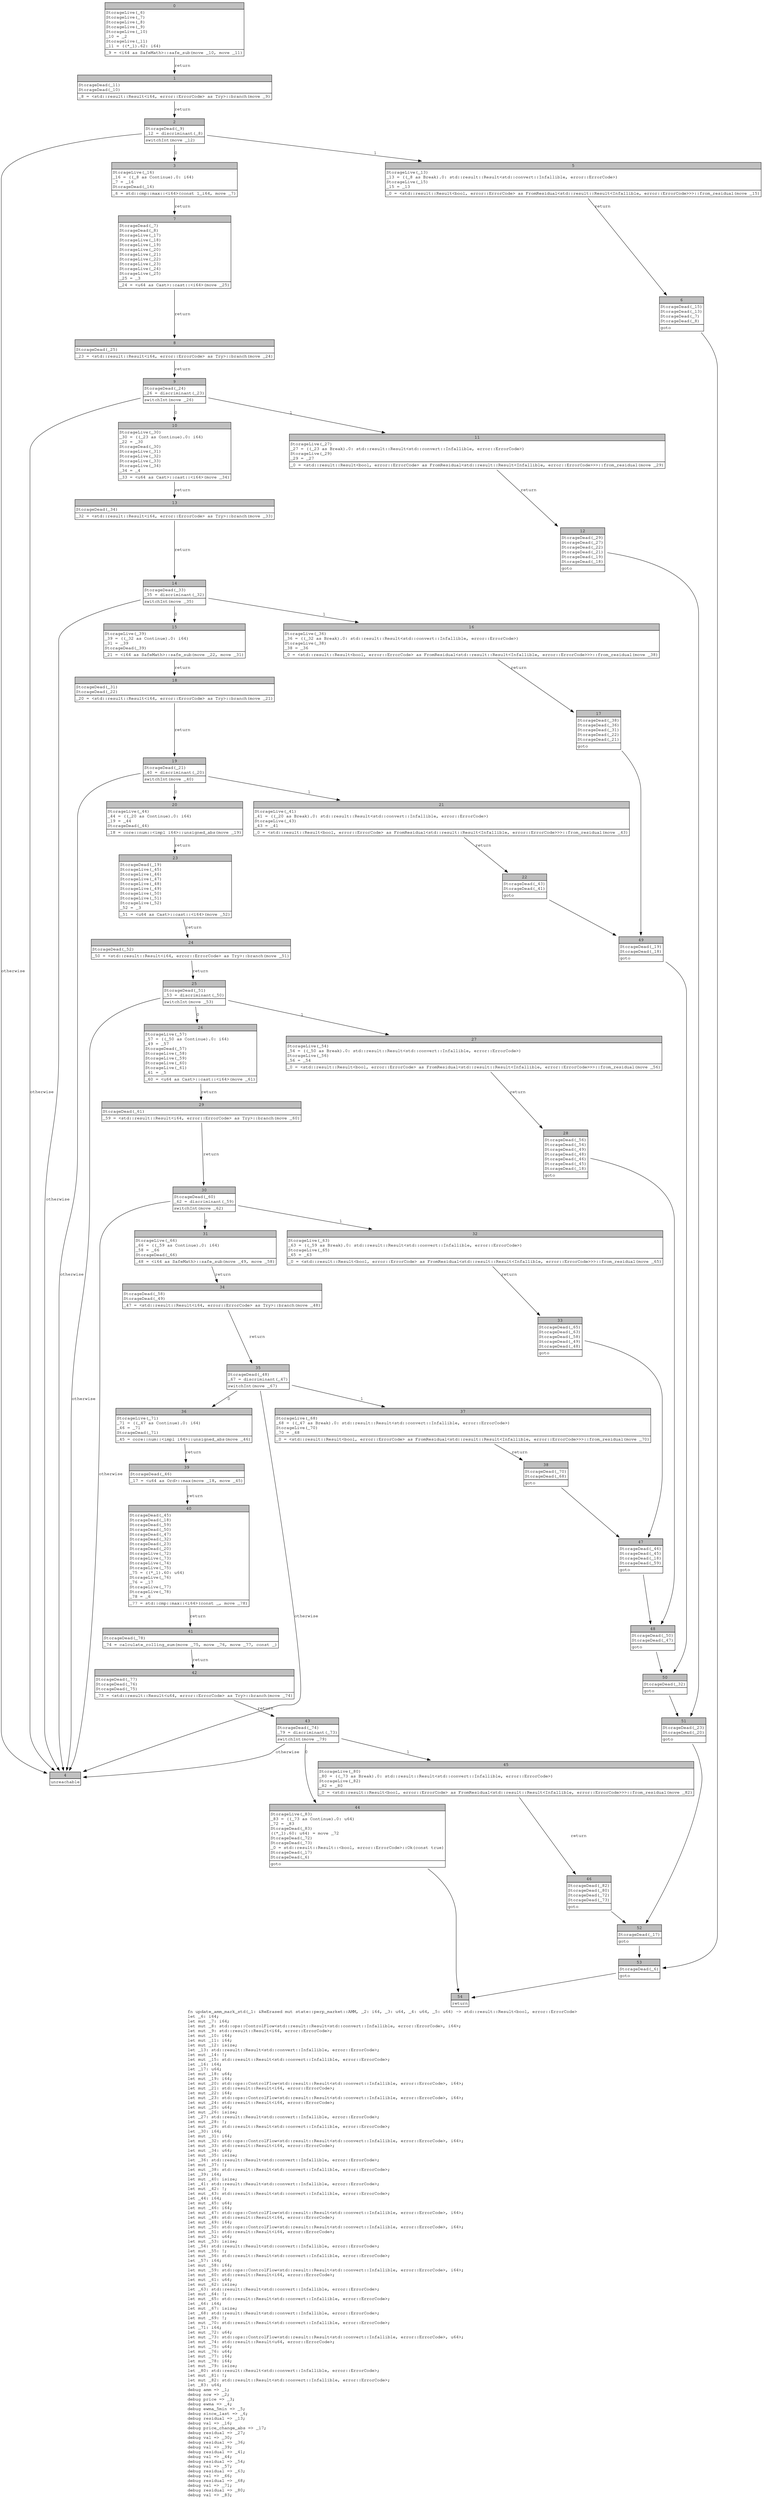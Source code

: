 digraph Mir_0_1802 {
    graph [fontname="Courier, monospace"];
    node [fontname="Courier, monospace"];
    edge [fontname="Courier, monospace"];
    label=<fn update_amm_mark_std(_1: &amp;ReErased mut state::perp_market::AMM, _2: i64, _3: u64, _4: u64, _5: u64) -&gt; std::result::Result&lt;bool, error::ErrorCode&gt;<br align="left"/>let _6: i64;<br align="left"/>let mut _7: i64;<br align="left"/>let mut _8: std::ops::ControlFlow&lt;std::result::Result&lt;std::convert::Infallible, error::ErrorCode&gt;, i64&gt;;<br align="left"/>let mut _9: std::result::Result&lt;i64, error::ErrorCode&gt;;<br align="left"/>let mut _10: i64;<br align="left"/>let mut _11: i64;<br align="left"/>let mut _12: isize;<br align="left"/>let _13: std::result::Result&lt;std::convert::Infallible, error::ErrorCode&gt;;<br align="left"/>let mut _14: !;<br align="left"/>let mut _15: std::result::Result&lt;std::convert::Infallible, error::ErrorCode&gt;;<br align="left"/>let _16: i64;<br align="left"/>let _17: u64;<br align="left"/>let mut _18: u64;<br align="left"/>let mut _19: i64;<br align="left"/>let mut _20: std::ops::ControlFlow&lt;std::result::Result&lt;std::convert::Infallible, error::ErrorCode&gt;, i64&gt;;<br align="left"/>let mut _21: std::result::Result&lt;i64, error::ErrorCode&gt;;<br align="left"/>let mut _22: i64;<br align="left"/>let mut _23: std::ops::ControlFlow&lt;std::result::Result&lt;std::convert::Infallible, error::ErrorCode&gt;, i64&gt;;<br align="left"/>let mut _24: std::result::Result&lt;i64, error::ErrorCode&gt;;<br align="left"/>let mut _25: u64;<br align="left"/>let mut _26: isize;<br align="left"/>let _27: std::result::Result&lt;std::convert::Infallible, error::ErrorCode&gt;;<br align="left"/>let mut _28: !;<br align="left"/>let mut _29: std::result::Result&lt;std::convert::Infallible, error::ErrorCode&gt;;<br align="left"/>let _30: i64;<br align="left"/>let mut _31: i64;<br align="left"/>let mut _32: std::ops::ControlFlow&lt;std::result::Result&lt;std::convert::Infallible, error::ErrorCode&gt;, i64&gt;;<br align="left"/>let mut _33: std::result::Result&lt;i64, error::ErrorCode&gt;;<br align="left"/>let mut _34: u64;<br align="left"/>let mut _35: isize;<br align="left"/>let _36: std::result::Result&lt;std::convert::Infallible, error::ErrorCode&gt;;<br align="left"/>let mut _37: !;<br align="left"/>let mut _38: std::result::Result&lt;std::convert::Infallible, error::ErrorCode&gt;;<br align="left"/>let _39: i64;<br align="left"/>let mut _40: isize;<br align="left"/>let _41: std::result::Result&lt;std::convert::Infallible, error::ErrorCode&gt;;<br align="left"/>let mut _42: !;<br align="left"/>let mut _43: std::result::Result&lt;std::convert::Infallible, error::ErrorCode&gt;;<br align="left"/>let _44: i64;<br align="left"/>let mut _45: u64;<br align="left"/>let mut _46: i64;<br align="left"/>let mut _47: std::ops::ControlFlow&lt;std::result::Result&lt;std::convert::Infallible, error::ErrorCode&gt;, i64&gt;;<br align="left"/>let mut _48: std::result::Result&lt;i64, error::ErrorCode&gt;;<br align="left"/>let mut _49: i64;<br align="left"/>let mut _50: std::ops::ControlFlow&lt;std::result::Result&lt;std::convert::Infallible, error::ErrorCode&gt;, i64&gt;;<br align="left"/>let mut _51: std::result::Result&lt;i64, error::ErrorCode&gt;;<br align="left"/>let mut _52: u64;<br align="left"/>let mut _53: isize;<br align="left"/>let _54: std::result::Result&lt;std::convert::Infallible, error::ErrorCode&gt;;<br align="left"/>let mut _55: !;<br align="left"/>let mut _56: std::result::Result&lt;std::convert::Infallible, error::ErrorCode&gt;;<br align="left"/>let _57: i64;<br align="left"/>let mut _58: i64;<br align="left"/>let mut _59: std::ops::ControlFlow&lt;std::result::Result&lt;std::convert::Infallible, error::ErrorCode&gt;, i64&gt;;<br align="left"/>let mut _60: std::result::Result&lt;i64, error::ErrorCode&gt;;<br align="left"/>let mut _61: u64;<br align="left"/>let mut _62: isize;<br align="left"/>let _63: std::result::Result&lt;std::convert::Infallible, error::ErrorCode&gt;;<br align="left"/>let mut _64: !;<br align="left"/>let mut _65: std::result::Result&lt;std::convert::Infallible, error::ErrorCode&gt;;<br align="left"/>let _66: i64;<br align="left"/>let mut _67: isize;<br align="left"/>let _68: std::result::Result&lt;std::convert::Infallible, error::ErrorCode&gt;;<br align="left"/>let mut _69: !;<br align="left"/>let mut _70: std::result::Result&lt;std::convert::Infallible, error::ErrorCode&gt;;<br align="left"/>let _71: i64;<br align="left"/>let mut _72: u64;<br align="left"/>let mut _73: std::ops::ControlFlow&lt;std::result::Result&lt;std::convert::Infallible, error::ErrorCode&gt;, u64&gt;;<br align="left"/>let mut _74: std::result::Result&lt;u64, error::ErrorCode&gt;;<br align="left"/>let mut _75: u64;<br align="left"/>let mut _76: u64;<br align="left"/>let mut _77: i64;<br align="left"/>let mut _78: i64;<br align="left"/>let mut _79: isize;<br align="left"/>let _80: std::result::Result&lt;std::convert::Infallible, error::ErrorCode&gt;;<br align="left"/>let mut _81: !;<br align="left"/>let mut _82: std::result::Result&lt;std::convert::Infallible, error::ErrorCode&gt;;<br align="left"/>let _83: u64;<br align="left"/>debug amm =&gt; _1;<br align="left"/>debug now =&gt; _2;<br align="left"/>debug price =&gt; _3;<br align="left"/>debug ewma =&gt; _4;<br align="left"/>debug ewma_5min =&gt; _5;<br align="left"/>debug since_last =&gt; _6;<br align="left"/>debug residual =&gt; _13;<br align="left"/>debug val =&gt; _16;<br align="left"/>debug price_change_abs =&gt; _17;<br align="left"/>debug residual =&gt; _27;<br align="left"/>debug val =&gt; _30;<br align="left"/>debug residual =&gt; _36;<br align="left"/>debug val =&gt; _39;<br align="left"/>debug residual =&gt; _41;<br align="left"/>debug val =&gt; _44;<br align="left"/>debug residual =&gt; _54;<br align="left"/>debug val =&gt; _57;<br align="left"/>debug residual =&gt; _63;<br align="left"/>debug val =&gt; _66;<br align="left"/>debug residual =&gt; _68;<br align="left"/>debug val =&gt; _71;<br align="left"/>debug residual =&gt; _80;<br align="left"/>debug val =&gt; _83;<br align="left"/>>;
    bb0__0_1802 [shape="none", label=<<table border="0" cellborder="1" cellspacing="0"><tr><td bgcolor="gray" align="center" colspan="1">0</td></tr><tr><td align="left" balign="left">StorageLive(_6)<br/>StorageLive(_7)<br/>StorageLive(_8)<br/>StorageLive(_9)<br/>StorageLive(_10)<br/>_10 = _2<br/>StorageLive(_11)<br/>_11 = ((*_1).62: i64)<br/></td></tr><tr><td align="left">_9 = &lt;i64 as SafeMath&gt;::safe_sub(move _10, move _11)</td></tr></table>>];
    bb1__0_1802 [shape="none", label=<<table border="0" cellborder="1" cellspacing="0"><tr><td bgcolor="gray" align="center" colspan="1">1</td></tr><tr><td align="left" balign="left">StorageDead(_11)<br/>StorageDead(_10)<br/></td></tr><tr><td align="left">_8 = &lt;std::result::Result&lt;i64, error::ErrorCode&gt; as Try&gt;::branch(move _9)</td></tr></table>>];
    bb2__0_1802 [shape="none", label=<<table border="0" cellborder="1" cellspacing="0"><tr><td bgcolor="gray" align="center" colspan="1">2</td></tr><tr><td align="left" balign="left">StorageDead(_9)<br/>_12 = discriminant(_8)<br/></td></tr><tr><td align="left">switchInt(move _12)</td></tr></table>>];
    bb3__0_1802 [shape="none", label=<<table border="0" cellborder="1" cellspacing="0"><tr><td bgcolor="gray" align="center" colspan="1">3</td></tr><tr><td align="left" balign="left">StorageLive(_16)<br/>_16 = ((_8 as Continue).0: i64)<br/>_7 = _16<br/>StorageDead(_16)<br/></td></tr><tr><td align="left">_6 = std::cmp::max::&lt;i64&gt;(const 1_i64, move _7)</td></tr></table>>];
    bb4__0_1802 [shape="none", label=<<table border="0" cellborder="1" cellspacing="0"><tr><td bgcolor="gray" align="center" colspan="1">4</td></tr><tr><td align="left">unreachable</td></tr></table>>];
    bb5__0_1802 [shape="none", label=<<table border="0" cellborder="1" cellspacing="0"><tr><td bgcolor="gray" align="center" colspan="1">5</td></tr><tr><td align="left" balign="left">StorageLive(_13)<br/>_13 = ((_8 as Break).0: std::result::Result&lt;std::convert::Infallible, error::ErrorCode&gt;)<br/>StorageLive(_15)<br/>_15 = _13<br/></td></tr><tr><td align="left">_0 = &lt;std::result::Result&lt;bool, error::ErrorCode&gt; as FromResidual&lt;std::result::Result&lt;Infallible, error::ErrorCode&gt;&gt;&gt;::from_residual(move _15)</td></tr></table>>];
    bb6__0_1802 [shape="none", label=<<table border="0" cellborder="1" cellspacing="0"><tr><td bgcolor="gray" align="center" colspan="1">6</td></tr><tr><td align="left" balign="left">StorageDead(_15)<br/>StorageDead(_13)<br/>StorageDead(_7)<br/>StorageDead(_8)<br/></td></tr><tr><td align="left">goto</td></tr></table>>];
    bb7__0_1802 [shape="none", label=<<table border="0" cellborder="1" cellspacing="0"><tr><td bgcolor="gray" align="center" colspan="1">7</td></tr><tr><td align="left" balign="left">StorageDead(_7)<br/>StorageDead(_8)<br/>StorageLive(_17)<br/>StorageLive(_18)<br/>StorageLive(_19)<br/>StorageLive(_20)<br/>StorageLive(_21)<br/>StorageLive(_22)<br/>StorageLive(_23)<br/>StorageLive(_24)<br/>StorageLive(_25)<br/>_25 = _3<br/></td></tr><tr><td align="left">_24 = &lt;u64 as Cast&gt;::cast::&lt;i64&gt;(move _25)</td></tr></table>>];
    bb8__0_1802 [shape="none", label=<<table border="0" cellborder="1" cellspacing="0"><tr><td bgcolor="gray" align="center" colspan="1">8</td></tr><tr><td align="left" balign="left">StorageDead(_25)<br/></td></tr><tr><td align="left">_23 = &lt;std::result::Result&lt;i64, error::ErrorCode&gt; as Try&gt;::branch(move _24)</td></tr></table>>];
    bb9__0_1802 [shape="none", label=<<table border="0" cellborder="1" cellspacing="0"><tr><td bgcolor="gray" align="center" colspan="1">9</td></tr><tr><td align="left" balign="left">StorageDead(_24)<br/>_26 = discriminant(_23)<br/></td></tr><tr><td align="left">switchInt(move _26)</td></tr></table>>];
    bb10__0_1802 [shape="none", label=<<table border="0" cellborder="1" cellspacing="0"><tr><td bgcolor="gray" align="center" colspan="1">10</td></tr><tr><td align="left" balign="left">StorageLive(_30)<br/>_30 = ((_23 as Continue).0: i64)<br/>_22 = _30<br/>StorageDead(_30)<br/>StorageLive(_31)<br/>StorageLive(_32)<br/>StorageLive(_33)<br/>StorageLive(_34)<br/>_34 = _4<br/></td></tr><tr><td align="left">_33 = &lt;u64 as Cast&gt;::cast::&lt;i64&gt;(move _34)</td></tr></table>>];
    bb11__0_1802 [shape="none", label=<<table border="0" cellborder="1" cellspacing="0"><tr><td bgcolor="gray" align="center" colspan="1">11</td></tr><tr><td align="left" balign="left">StorageLive(_27)<br/>_27 = ((_23 as Break).0: std::result::Result&lt;std::convert::Infallible, error::ErrorCode&gt;)<br/>StorageLive(_29)<br/>_29 = _27<br/></td></tr><tr><td align="left">_0 = &lt;std::result::Result&lt;bool, error::ErrorCode&gt; as FromResidual&lt;std::result::Result&lt;Infallible, error::ErrorCode&gt;&gt;&gt;::from_residual(move _29)</td></tr></table>>];
    bb12__0_1802 [shape="none", label=<<table border="0" cellborder="1" cellspacing="0"><tr><td bgcolor="gray" align="center" colspan="1">12</td></tr><tr><td align="left" balign="left">StorageDead(_29)<br/>StorageDead(_27)<br/>StorageDead(_22)<br/>StorageDead(_21)<br/>StorageDead(_19)<br/>StorageDead(_18)<br/></td></tr><tr><td align="left">goto</td></tr></table>>];
    bb13__0_1802 [shape="none", label=<<table border="0" cellborder="1" cellspacing="0"><tr><td bgcolor="gray" align="center" colspan="1">13</td></tr><tr><td align="left" balign="left">StorageDead(_34)<br/></td></tr><tr><td align="left">_32 = &lt;std::result::Result&lt;i64, error::ErrorCode&gt; as Try&gt;::branch(move _33)</td></tr></table>>];
    bb14__0_1802 [shape="none", label=<<table border="0" cellborder="1" cellspacing="0"><tr><td bgcolor="gray" align="center" colspan="1">14</td></tr><tr><td align="left" balign="left">StorageDead(_33)<br/>_35 = discriminant(_32)<br/></td></tr><tr><td align="left">switchInt(move _35)</td></tr></table>>];
    bb15__0_1802 [shape="none", label=<<table border="0" cellborder="1" cellspacing="0"><tr><td bgcolor="gray" align="center" colspan="1">15</td></tr><tr><td align="left" balign="left">StorageLive(_39)<br/>_39 = ((_32 as Continue).0: i64)<br/>_31 = _39<br/>StorageDead(_39)<br/></td></tr><tr><td align="left">_21 = &lt;i64 as SafeMath&gt;::safe_sub(move _22, move _31)</td></tr></table>>];
    bb16__0_1802 [shape="none", label=<<table border="0" cellborder="1" cellspacing="0"><tr><td bgcolor="gray" align="center" colspan="1">16</td></tr><tr><td align="left" balign="left">StorageLive(_36)<br/>_36 = ((_32 as Break).0: std::result::Result&lt;std::convert::Infallible, error::ErrorCode&gt;)<br/>StorageLive(_38)<br/>_38 = _36<br/></td></tr><tr><td align="left">_0 = &lt;std::result::Result&lt;bool, error::ErrorCode&gt; as FromResidual&lt;std::result::Result&lt;Infallible, error::ErrorCode&gt;&gt;&gt;::from_residual(move _38)</td></tr></table>>];
    bb17__0_1802 [shape="none", label=<<table border="0" cellborder="1" cellspacing="0"><tr><td bgcolor="gray" align="center" colspan="1">17</td></tr><tr><td align="left" balign="left">StorageDead(_38)<br/>StorageDead(_36)<br/>StorageDead(_31)<br/>StorageDead(_22)<br/>StorageDead(_21)<br/></td></tr><tr><td align="left">goto</td></tr></table>>];
    bb18__0_1802 [shape="none", label=<<table border="0" cellborder="1" cellspacing="0"><tr><td bgcolor="gray" align="center" colspan="1">18</td></tr><tr><td align="left" balign="left">StorageDead(_31)<br/>StorageDead(_22)<br/></td></tr><tr><td align="left">_20 = &lt;std::result::Result&lt;i64, error::ErrorCode&gt; as Try&gt;::branch(move _21)</td></tr></table>>];
    bb19__0_1802 [shape="none", label=<<table border="0" cellborder="1" cellspacing="0"><tr><td bgcolor="gray" align="center" colspan="1">19</td></tr><tr><td align="left" balign="left">StorageDead(_21)<br/>_40 = discriminant(_20)<br/></td></tr><tr><td align="left">switchInt(move _40)</td></tr></table>>];
    bb20__0_1802 [shape="none", label=<<table border="0" cellborder="1" cellspacing="0"><tr><td bgcolor="gray" align="center" colspan="1">20</td></tr><tr><td align="left" balign="left">StorageLive(_44)<br/>_44 = ((_20 as Continue).0: i64)<br/>_19 = _44<br/>StorageDead(_44)<br/></td></tr><tr><td align="left">_18 = core::num::&lt;impl i64&gt;::unsigned_abs(move _19)</td></tr></table>>];
    bb21__0_1802 [shape="none", label=<<table border="0" cellborder="1" cellspacing="0"><tr><td bgcolor="gray" align="center" colspan="1">21</td></tr><tr><td align="left" balign="left">StorageLive(_41)<br/>_41 = ((_20 as Break).0: std::result::Result&lt;std::convert::Infallible, error::ErrorCode&gt;)<br/>StorageLive(_43)<br/>_43 = _41<br/></td></tr><tr><td align="left">_0 = &lt;std::result::Result&lt;bool, error::ErrorCode&gt; as FromResidual&lt;std::result::Result&lt;Infallible, error::ErrorCode&gt;&gt;&gt;::from_residual(move _43)</td></tr></table>>];
    bb22__0_1802 [shape="none", label=<<table border="0" cellborder="1" cellspacing="0"><tr><td bgcolor="gray" align="center" colspan="1">22</td></tr><tr><td align="left" balign="left">StorageDead(_43)<br/>StorageDead(_41)<br/></td></tr><tr><td align="left">goto</td></tr></table>>];
    bb23__0_1802 [shape="none", label=<<table border="0" cellborder="1" cellspacing="0"><tr><td bgcolor="gray" align="center" colspan="1">23</td></tr><tr><td align="left" balign="left">StorageDead(_19)<br/>StorageLive(_45)<br/>StorageLive(_46)<br/>StorageLive(_47)<br/>StorageLive(_48)<br/>StorageLive(_49)<br/>StorageLive(_50)<br/>StorageLive(_51)<br/>StorageLive(_52)<br/>_52 = _3<br/></td></tr><tr><td align="left">_51 = &lt;u64 as Cast&gt;::cast::&lt;i64&gt;(move _52)</td></tr></table>>];
    bb24__0_1802 [shape="none", label=<<table border="0" cellborder="1" cellspacing="0"><tr><td bgcolor="gray" align="center" colspan="1">24</td></tr><tr><td align="left" balign="left">StorageDead(_52)<br/></td></tr><tr><td align="left">_50 = &lt;std::result::Result&lt;i64, error::ErrorCode&gt; as Try&gt;::branch(move _51)</td></tr></table>>];
    bb25__0_1802 [shape="none", label=<<table border="0" cellborder="1" cellspacing="0"><tr><td bgcolor="gray" align="center" colspan="1">25</td></tr><tr><td align="left" balign="left">StorageDead(_51)<br/>_53 = discriminant(_50)<br/></td></tr><tr><td align="left">switchInt(move _53)</td></tr></table>>];
    bb26__0_1802 [shape="none", label=<<table border="0" cellborder="1" cellspacing="0"><tr><td bgcolor="gray" align="center" colspan="1">26</td></tr><tr><td align="left" balign="left">StorageLive(_57)<br/>_57 = ((_50 as Continue).0: i64)<br/>_49 = _57<br/>StorageDead(_57)<br/>StorageLive(_58)<br/>StorageLive(_59)<br/>StorageLive(_60)<br/>StorageLive(_61)<br/>_61 = _5<br/></td></tr><tr><td align="left">_60 = &lt;u64 as Cast&gt;::cast::&lt;i64&gt;(move _61)</td></tr></table>>];
    bb27__0_1802 [shape="none", label=<<table border="0" cellborder="1" cellspacing="0"><tr><td bgcolor="gray" align="center" colspan="1">27</td></tr><tr><td align="left" balign="left">StorageLive(_54)<br/>_54 = ((_50 as Break).0: std::result::Result&lt;std::convert::Infallible, error::ErrorCode&gt;)<br/>StorageLive(_56)<br/>_56 = _54<br/></td></tr><tr><td align="left">_0 = &lt;std::result::Result&lt;bool, error::ErrorCode&gt; as FromResidual&lt;std::result::Result&lt;Infallible, error::ErrorCode&gt;&gt;&gt;::from_residual(move _56)</td></tr></table>>];
    bb28__0_1802 [shape="none", label=<<table border="0" cellborder="1" cellspacing="0"><tr><td bgcolor="gray" align="center" colspan="1">28</td></tr><tr><td align="left" balign="left">StorageDead(_56)<br/>StorageDead(_54)<br/>StorageDead(_49)<br/>StorageDead(_48)<br/>StorageDead(_46)<br/>StorageDead(_45)<br/>StorageDead(_18)<br/></td></tr><tr><td align="left">goto</td></tr></table>>];
    bb29__0_1802 [shape="none", label=<<table border="0" cellborder="1" cellspacing="0"><tr><td bgcolor="gray" align="center" colspan="1">29</td></tr><tr><td align="left" balign="left">StorageDead(_61)<br/></td></tr><tr><td align="left">_59 = &lt;std::result::Result&lt;i64, error::ErrorCode&gt; as Try&gt;::branch(move _60)</td></tr></table>>];
    bb30__0_1802 [shape="none", label=<<table border="0" cellborder="1" cellspacing="0"><tr><td bgcolor="gray" align="center" colspan="1">30</td></tr><tr><td align="left" balign="left">StorageDead(_60)<br/>_62 = discriminant(_59)<br/></td></tr><tr><td align="left">switchInt(move _62)</td></tr></table>>];
    bb31__0_1802 [shape="none", label=<<table border="0" cellborder="1" cellspacing="0"><tr><td bgcolor="gray" align="center" colspan="1">31</td></tr><tr><td align="left" balign="left">StorageLive(_66)<br/>_66 = ((_59 as Continue).0: i64)<br/>_58 = _66<br/>StorageDead(_66)<br/></td></tr><tr><td align="left">_48 = &lt;i64 as SafeMath&gt;::safe_sub(move _49, move _58)</td></tr></table>>];
    bb32__0_1802 [shape="none", label=<<table border="0" cellborder="1" cellspacing="0"><tr><td bgcolor="gray" align="center" colspan="1">32</td></tr><tr><td align="left" balign="left">StorageLive(_63)<br/>_63 = ((_59 as Break).0: std::result::Result&lt;std::convert::Infallible, error::ErrorCode&gt;)<br/>StorageLive(_65)<br/>_65 = _63<br/></td></tr><tr><td align="left">_0 = &lt;std::result::Result&lt;bool, error::ErrorCode&gt; as FromResidual&lt;std::result::Result&lt;Infallible, error::ErrorCode&gt;&gt;&gt;::from_residual(move _65)</td></tr></table>>];
    bb33__0_1802 [shape="none", label=<<table border="0" cellborder="1" cellspacing="0"><tr><td bgcolor="gray" align="center" colspan="1">33</td></tr><tr><td align="left" balign="left">StorageDead(_65)<br/>StorageDead(_63)<br/>StorageDead(_58)<br/>StorageDead(_49)<br/>StorageDead(_48)<br/></td></tr><tr><td align="left">goto</td></tr></table>>];
    bb34__0_1802 [shape="none", label=<<table border="0" cellborder="1" cellspacing="0"><tr><td bgcolor="gray" align="center" colspan="1">34</td></tr><tr><td align="left" balign="left">StorageDead(_58)<br/>StorageDead(_49)<br/></td></tr><tr><td align="left">_47 = &lt;std::result::Result&lt;i64, error::ErrorCode&gt; as Try&gt;::branch(move _48)</td></tr></table>>];
    bb35__0_1802 [shape="none", label=<<table border="0" cellborder="1" cellspacing="0"><tr><td bgcolor="gray" align="center" colspan="1">35</td></tr><tr><td align="left" balign="left">StorageDead(_48)<br/>_67 = discriminant(_47)<br/></td></tr><tr><td align="left">switchInt(move _67)</td></tr></table>>];
    bb36__0_1802 [shape="none", label=<<table border="0" cellborder="1" cellspacing="0"><tr><td bgcolor="gray" align="center" colspan="1">36</td></tr><tr><td align="left" balign="left">StorageLive(_71)<br/>_71 = ((_47 as Continue).0: i64)<br/>_46 = _71<br/>StorageDead(_71)<br/></td></tr><tr><td align="left">_45 = core::num::&lt;impl i64&gt;::unsigned_abs(move _46)</td></tr></table>>];
    bb37__0_1802 [shape="none", label=<<table border="0" cellborder="1" cellspacing="0"><tr><td bgcolor="gray" align="center" colspan="1">37</td></tr><tr><td align="left" balign="left">StorageLive(_68)<br/>_68 = ((_47 as Break).0: std::result::Result&lt;std::convert::Infallible, error::ErrorCode&gt;)<br/>StorageLive(_70)<br/>_70 = _68<br/></td></tr><tr><td align="left">_0 = &lt;std::result::Result&lt;bool, error::ErrorCode&gt; as FromResidual&lt;std::result::Result&lt;Infallible, error::ErrorCode&gt;&gt;&gt;::from_residual(move _70)</td></tr></table>>];
    bb38__0_1802 [shape="none", label=<<table border="0" cellborder="1" cellspacing="0"><tr><td bgcolor="gray" align="center" colspan="1">38</td></tr><tr><td align="left" balign="left">StorageDead(_70)<br/>StorageDead(_68)<br/></td></tr><tr><td align="left">goto</td></tr></table>>];
    bb39__0_1802 [shape="none", label=<<table border="0" cellborder="1" cellspacing="0"><tr><td bgcolor="gray" align="center" colspan="1">39</td></tr><tr><td align="left" balign="left">StorageDead(_46)<br/></td></tr><tr><td align="left">_17 = &lt;u64 as Ord&gt;::max(move _18, move _45)</td></tr></table>>];
    bb40__0_1802 [shape="none", label=<<table border="0" cellborder="1" cellspacing="0"><tr><td bgcolor="gray" align="center" colspan="1">40</td></tr><tr><td align="left" balign="left">StorageDead(_45)<br/>StorageDead(_18)<br/>StorageDead(_59)<br/>StorageDead(_50)<br/>StorageDead(_47)<br/>StorageDead(_32)<br/>StorageDead(_23)<br/>StorageDead(_20)<br/>StorageLive(_72)<br/>StorageLive(_73)<br/>StorageLive(_74)<br/>StorageLive(_75)<br/>_75 = ((*_1).60: u64)<br/>StorageLive(_76)<br/>_76 = _17<br/>StorageLive(_77)<br/>StorageLive(_78)<br/>_78 = _6<br/></td></tr><tr><td align="left">_77 = std::cmp::max::&lt;i64&gt;(const _, move _78)</td></tr></table>>];
    bb41__0_1802 [shape="none", label=<<table border="0" cellborder="1" cellspacing="0"><tr><td bgcolor="gray" align="center" colspan="1">41</td></tr><tr><td align="left" balign="left">StorageDead(_78)<br/></td></tr><tr><td align="left">_74 = calculate_rolling_sum(move _75, move _76, move _77, const _)</td></tr></table>>];
    bb42__0_1802 [shape="none", label=<<table border="0" cellborder="1" cellspacing="0"><tr><td bgcolor="gray" align="center" colspan="1">42</td></tr><tr><td align="left" balign="left">StorageDead(_77)<br/>StorageDead(_76)<br/>StorageDead(_75)<br/></td></tr><tr><td align="left">_73 = &lt;std::result::Result&lt;u64, error::ErrorCode&gt; as Try&gt;::branch(move _74)</td></tr></table>>];
    bb43__0_1802 [shape="none", label=<<table border="0" cellborder="1" cellspacing="0"><tr><td bgcolor="gray" align="center" colspan="1">43</td></tr><tr><td align="left" balign="left">StorageDead(_74)<br/>_79 = discriminant(_73)<br/></td></tr><tr><td align="left">switchInt(move _79)</td></tr></table>>];
    bb44__0_1802 [shape="none", label=<<table border="0" cellborder="1" cellspacing="0"><tr><td bgcolor="gray" align="center" colspan="1">44</td></tr><tr><td align="left" balign="left">StorageLive(_83)<br/>_83 = ((_73 as Continue).0: u64)<br/>_72 = _83<br/>StorageDead(_83)<br/>((*_1).60: u64) = move _72<br/>StorageDead(_72)<br/>StorageDead(_73)<br/>_0 = std::result::Result::&lt;bool, error::ErrorCode&gt;::Ok(const true)<br/>StorageDead(_17)<br/>StorageDead(_6)<br/></td></tr><tr><td align="left">goto</td></tr></table>>];
    bb45__0_1802 [shape="none", label=<<table border="0" cellborder="1" cellspacing="0"><tr><td bgcolor="gray" align="center" colspan="1">45</td></tr><tr><td align="left" balign="left">StorageLive(_80)<br/>_80 = ((_73 as Break).0: std::result::Result&lt;std::convert::Infallible, error::ErrorCode&gt;)<br/>StorageLive(_82)<br/>_82 = _80<br/></td></tr><tr><td align="left">_0 = &lt;std::result::Result&lt;bool, error::ErrorCode&gt; as FromResidual&lt;std::result::Result&lt;Infallible, error::ErrorCode&gt;&gt;&gt;::from_residual(move _82)</td></tr></table>>];
    bb46__0_1802 [shape="none", label=<<table border="0" cellborder="1" cellspacing="0"><tr><td bgcolor="gray" align="center" colspan="1">46</td></tr><tr><td align="left" balign="left">StorageDead(_82)<br/>StorageDead(_80)<br/>StorageDead(_72)<br/>StorageDead(_73)<br/></td></tr><tr><td align="left">goto</td></tr></table>>];
    bb47__0_1802 [shape="none", label=<<table border="0" cellborder="1" cellspacing="0"><tr><td bgcolor="gray" align="center" colspan="1">47</td></tr><tr><td align="left" balign="left">StorageDead(_46)<br/>StorageDead(_45)<br/>StorageDead(_18)<br/>StorageDead(_59)<br/></td></tr><tr><td align="left">goto</td></tr></table>>];
    bb48__0_1802 [shape="none", label=<<table border="0" cellborder="1" cellspacing="0"><tr><td bgcolor="gray" align="center" colspan="1">48</td></tr><tr><td align="left" balign="left">StorageDead(_50)<br/>StorageDead(_47)<br/></td></tr><tr><td align="left">goto</td></tr></table>>];
    bb49__0_1802 [shape="none", label=<<table border="0" cellborder="1" cellspacing="0"><tr><td bgcolor="gray" align="center" colspan="1">49</td></tr><tr><td align="left" balign="left">StorageDead(_19)<br/>StorageDead(_18)<br/></td></tr><tr><td align="left">goto</td></tr></table>>];
    bb50__0_1802 [shape="none", label=<<table border="0" cellborder="1" cellspacing="0"><tr><td bgcolor="gray" align="center" colspan="1">50</td></tr><tr><td align="left" balign="left">StorageDead(_32)<br/></td></tr><tr><td align="left">goto</td></tr></table>>];
    bb51__0_1802 [shape="none", label=<<table border="0" cellborder="1" cellspacing="0"><tr><td bgcolor="gray" align="center" colspan="1">51</td></tr><tr><td align="left" balign="left">StorageDead(_23)<br/>StorageDead(_20)<br/></td></tr><tr><td align="left">goto</td></tr></table>>];
    bb52__0_1802 [shape="none", label=<<table border="0" cellborder="1" cellspacing="0"><tr><td bgcolor="gray" align="center" colspan="1">52</td></tr><tr><td align="left" balign="left">StorageDead(_17)<br/></td></tr><tr><td align="left">goto</td></tr></table>>];
    bb53__0_1802 [shape="none", label=<<table border="0" cellborder="1" cellspacing="0"><tr><td bgcolor="gray" align="center" colspan="1">53</td></tr><tr><td align="left" balign="left">StorageDead(_6)<br/></td></tr><tr><td align="left">goto</td></tr></table>>];
    bb54__0_1802 [shape="none", label=<<table border="0" cellborder="1" cellspacing="0"><tr><td bgcolor="gray" align="center" colspan="1">54</td></tr><tr><td align="left">return</td></tr></table>>];
    bb0__0_1802 -> bb1__0_1802 [label="return"];
    bb1__0_1802 -> bb2__0_1802 [label="return"];
    bb2__0_1802 -> bb3__0_1802 [label="0"];
    bb2__0_1802 -> bb5__0_1802 [label="1"];
    bb2__0_1802 -> bb4__0_1802 [label="otherwise"];
    bb3__0_1802 -> bb7__0_1802 [label="return"];
    bb5__0_1802 -> bb6__0_1802 [label="return"];
    bb6__0_1802 -> bb53__0_1802 [label=""];
    bb7__0_1802 -> bb8__0_1802 [label="return"];
    bb8__0_1802 -> bb9__0_1802 [label="return"];
    bb9__0_1802 -> bb10__0_1802 [label="0"];
    bb9__0_1802 -> bb11__0_1802 [label="1"];
    bb9__0_1802 -> bb4__0_1802 [label="otherwise"];
    bb10__0_1802 -> bb13__0_1802 [label="return"];
    bb11__0_1802 -> bb12__0_1802 [label="return"];
    bb12__0_1802 -> bb51__0_1802 [label=""];
    bb13__0_1802 -> bb14__0_1802 [label="return"];
    bb14__0_1802 -> bb15__0_1802 [label="0"];
    bb14__0_1802 -> bb16__0_1802 [label="1"];
    bb14__0_1802 -> bb4__0_1802 [label="otherwise"];
    bb15__0_1802 -> bb18__0_1802 [label="return"];
    bb16__0_1802 -> bb17__0_1802 [label="return"];
    bb17__0_1802 -> bb49__0_1802 [label=""];
    bb18__0_1802 -> bb19__0_1802 [label="return"];
    bb19__0_1802 -> bb20__0_1802 [label="0"];
    bb19__0_1802 -> bb21__0_1802 [label="1"];
    bb19__0_1802 -> bb4__0_1802 [label="otherwise"];
    bb20__0_1802 -> bb23__0_1802 [label="return"];
    bb21__0_1802 -> bb22__0_1802 [label="return"];
    bb22__0_1802 -> bb49__0_1802 [label=""];
    bb23__0_1802 -> bb24__0_1802 [label="return"];
    bb24__0_1802 -> bb25__0_1802 [label="return"];
    bb25__0_1802 -> bb26__0_1802 [label="0"];
    bb25__0_1802 -> bb27__0_1802 [label="1"];
    bb25__0_1802 -> bb4__0_1802 [label="otherwise"];
    bb26__0_1802 -> bb29__0_1802 [label="return"];
    bb27__0_1802 -> bb28__0_1802 [label="return"];
    bb28__0_1802 -> bb48__0_1802 [label=""];
    bb29__0_1802 -> bb30__0_1802 [label="return"];
    bb30__0_1802 -> bb31__0_1802 [label="0"];
    bb30__0_1802 -> bb32__0_1802 [label="1"];
    bb30__0_1802 -> bb4__0_1802 [label="otherwise"];
    bb31__0_1802 -> bb34__0_1802 [label="return"];
    bb32__0_1802 -> bb33__0_1802 [label="return"];
    bb33__0_1802 -> bb47__0_1802 [label=""];
    bb34__0_1802 -> bb35__0_1802 [label="return"];
    bb35__0_1802 -> bb36__0_1802 [label="0"];
    bb35__0_1802 -> bb37__0_1802 [label="1"];
    bb35__0_1802 -> bb4__0_1802 [label="otherwise"];
    bb36__0_1802 -> bb39__0_1802 [label="return"];
    bb37__0_1802 -> bb38__0_1802 [label="return"];
    bb38__0_1802 -> bb47__0_1802 [label=""];
    bb39__0_1802 -> bb40__0_1802 [label="return"];
    bb40__0_1802 -> bb41__0_1802 [label="return"];
    bb41__0_1802 -> bb42__0_1802 [label="return"];
    bb42__0_1802 -> bb43__0_1802 [label="return"];
    bb43__0_1802 -> bb44__0_1802 [label="0"];
    bb43__0_1802 -> bb45__0_1802 [label="1"];
    bb43__0_1802 -> bb4__0_1802 [label="otherwise"];
    bb44__0_1802 -> bb54__0_1802 [label=""];
    bb45__0_1802 -> bb46__0_1802 [label="return"];
    bb46__0_1802 -> bb52__0_1802 [label=""];
    bb47__0_1802 -> bb48__0_1802 [label=""];
    bb48__0_1802 -> bb50__0_1802 [label=""];
    bb49__0_1802 -> bb50__0_1802 [label=""];
    bb50__0_1802 -> bb51__0_1802 [label=""];
    bb51__0_1802 -> bb52__0_1802 [label=""];
    bb52__0_1802 -> bb53__0_1802 [label=""];
    bb53__0_1802 -> bb54__0_1802 [label=""];
}
